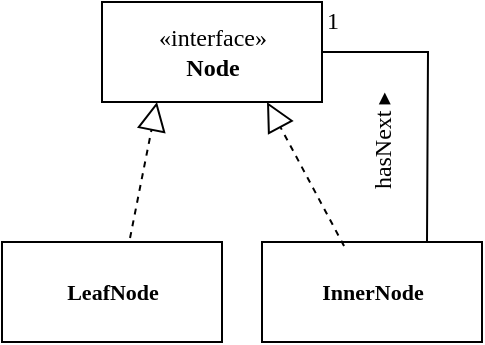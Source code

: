 <mxfile>
    <diagram id="rLTFirSggqk5s6QhS6uG" name="Page-1">
        <mxGraphModel dx="974" dy="1270" grid="1" gridSize="10" guides="1" tooltips="1" connect="1" arrows="1" fold="1" page="1" pageScale="1" pageWidth="827" pageHeight="1169" math="0" shadow="0">
            <root>
                <mxCell id="0"/>
                <mxCell id="1" parent="0"/>
                <mxCell id="4" value="«interface»&lt;br&gt;&lt;b&gt;&lt;font data-font-src=&quot;https://fonts.googleapis.com/css?family=Alegreya+Sans&quot; face=&quot;Alegreya Sans&quot;&gt;Node&lt;/font&gt;&lt;/b&gt;" style="html=1;fontFamily=Alegreya;fontSource=https%3A%2F%2Ffonts.googleapis.com%2Fcss%3Ffamily%3DAlegreya;" parent="1" vertex="1">
                    <mxGeometry x="110" y="140" width="110" height="50" as="geometry"/>
                </mxCell>
                <mxCell id="5" value="LeafNode" style="html=1;fontFamily=Alegreya Sans;fontStyle=1;fontSize=11;fontSource=https%3A%2F%2Ffonts.googleapis.com%2Fcss%3Ffamily%3DAlegreya%2BSans;" parent="1" vertex="1">
                    <mxGeometry x="60" y="260" width="110" height="50" as="geometry"/>
                </mxCell>
                <mxCell id="6" value="InnerNode" style="html=1;fontFamily=Alegreya Sans;fontStyle=1;fontSize=11;fontSource=https%3A%2F%2Ffonts.googleapis.com%2Fcss%3Ffamily%3DAlegreya%2BSans;resizable=1;metaEdit=0;" parent="1" vertex="1">
                    <mxGeometry x="190" y="260" width="110" height="50" as="geometry"/>
                </mxCell>
                <mxCell id="7" value="" style="endArrow=block;dashed=1;endFill=0;endSize=12;html=1;fontFamily=Alegreya Sans;fontSource=https%3A%2F%2Ffonts.googleapis.com%2Fcss%3Ffamily%3DAlegreya%2BSans;entryX=0.25;entryY=1;entryDx=0;entryDy=0;exitX=0.582;exitY=-0.04;exitDx=0;exitDy=0;exitPerimeter=0;" parent="1" source="5" target="4" edge="1">
                    <mxGeometry width="160" relative="1" as="geometry">
                        <mxPoint x="35" y="430" as="sourcePoint"/>
                        <mxPoint x="195" y="430" as="targetPoint"/>
                    </mxGeometry>
                </mxCell>
                <mxCell id="8" value="" style="endArrow=block;dashed=1;endFill=0;endSize=12;html=1;fontFamily=Alegreya Sans;fontSource=https%3A%2F%2Ffonts.googleapis.com%2Fcss%3Ffamily%3DAlegreya%2BSans;entryX=0.75;entryY=1;entryDx=0;entryDy=0;exitX=0.373;exitY=0.04;exitDx=0;exitDy=0;exitPerimeter=0;" parent="1" source="6" target="4" edge="1">
                    <mxGeometry width="160" relative="1" as="geometry">
                        <mxPoint x="134.02" y="278" as="sourcePoint"/>
                        <mxPoint x="147.5" y="200" as="targetPoint"/>
                    </mxGeometry>
                </mxCell>
                <mxCell id="9" value="" style="endArrow=none;shadow=0;strokeWidth=1;rounded=0;endFill=0;elbow=vertical;exitX=0.75;exitY=0;exitDx=0;exitDy=0;entryX=1;entryY=0.5;entryDx=0;entryDy=0;" parent="1" source="6" target="4" edge="1">
                    <mxGeometry x="0.5" y="41" relative="1" as="geometry">
                        <mxPoint x="270" y="210" as="sourcePoint"/>
                        <mxPoint x="280" y="160" as="targetPoint"/>
                        <mxPoint x="-40" y="32" as="offset"/>
                        <Array as="points">
                            <mxPoint x="273" y="165"/>
                        </Array>
                    </mxGeometry>
                </mxCell>
                <mxCell id="11" value="1" style="resizable=0;align=right;verticalAlign=bottom;labelBackgroundColor=none;fontSize=12;fontFamily=Alegreya;spacingBottom=2;" parent="9" connectable="0" vertex="1">
                    <mxGeometry x="1" relative="1" as="geometry">
                        <mxPoint x="10" y="-5" as="offset"/>
                    </mxGeometry>
                </mxCell>
                <mxCell id="12" value="hasNext&amp;nbsp;&lt;span style=&quot;text-align: left;&quot;&gt;▸&lt;/span&gt;" style="text;html=1;resizable=0;points=[];;align=center;verticalAlign=middle;labelBackgroundColor=none;rounded=0;shadow=0;strokeWidth=1;fontSize=12;fontFamily=Alegreya;rotation=-90;" parent="9" vertex="1" connectable="0">
                    <mxGeometry relative="1" as="geometry">
                        <mxPoint x="-23" y="24" as="offset"/>
                    </mxGeometry>
                </mxCell>
            </root>
        </mxGraphModel>
    </diagram>
</mxfile>
